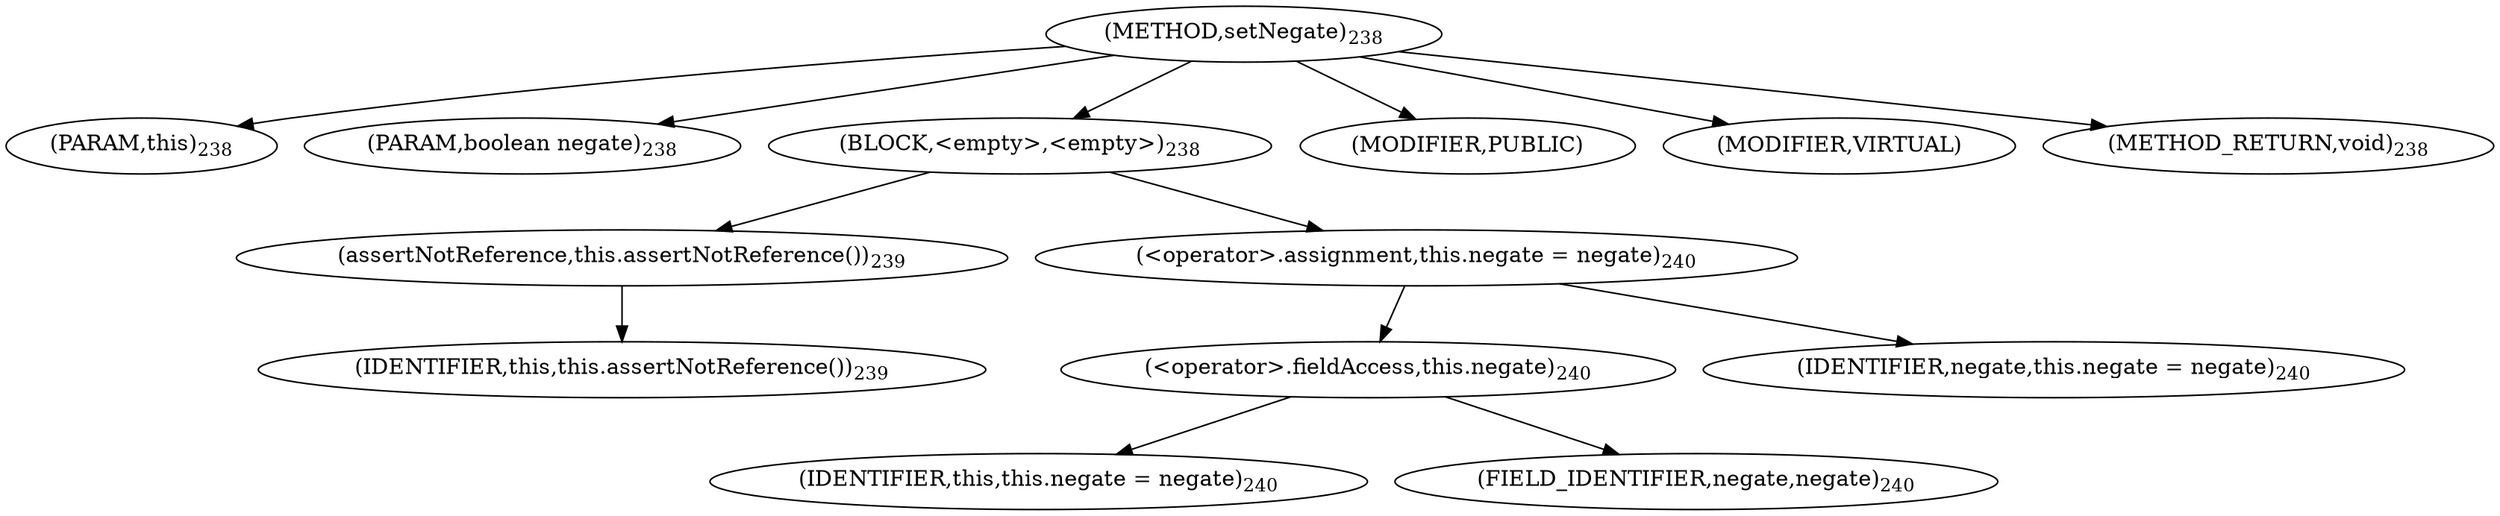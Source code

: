 digraph "setNegate" {  
"481" [label = <(METHOD,setNegate)<SUB>238</SUB>> ]
"67" [label = <(PARAM,this)<SUB>238</SUB>> ]
"482" [label = <(PARAM,boolean negate)<SUB>238</SUB>> ]
"483" [label = <(BLOCK,&lt;empty&gt;,&lt;empty&gt;)<SUB>238</SUB>> ]
"484" [label = <(assertNotReference,this.assertNotReference())<SUB>239</SUB>> ]
"66" [label = <(IDENTIFIER,this,this.assertNotReference())<SUB>239</SUB>> ]
"485" [label = <(&lt;operator&gt;.assignment,this.negate = negate)<SUB>240</SUB>> ]
"486" [label = <(&lt;operator&gt;.fieldAccess,this.negate)<SUB>240</SUB>> ]
"68" [label = <(IDENTIFIER,this,this.negate = negate)<SUB>240</SUB>> ]
"487" [label = <(FIELD_IDENTIFIER,negate,negate)<SUB>240</SUB>> ]
"488" [label = <(IDENTIFIER,negate,this.negate = negate)<SUB>240</SUB>> ]
"489" [label = <(MODIFIER,PUBLIC)> ]
"490" [label = <(MODIFIER,VIRTUAL)> ]
"491" [label = <(METHOD_RETURN,void)<SUB>238</SUB>> ]
  "481" -> "67" 
  "481" -> "482" 
  "481" -> "483" 
  "481" -> "489" 
  "481" -> "490" 
  "481" -> "491" 
  "483" -> "484" 
  "483" -> "485" 
  "484" -> "66" 
  "485" -> "486" 
  "485" -> "488" 
  "486" -> "68" 
  "486" -> "487" 
}
